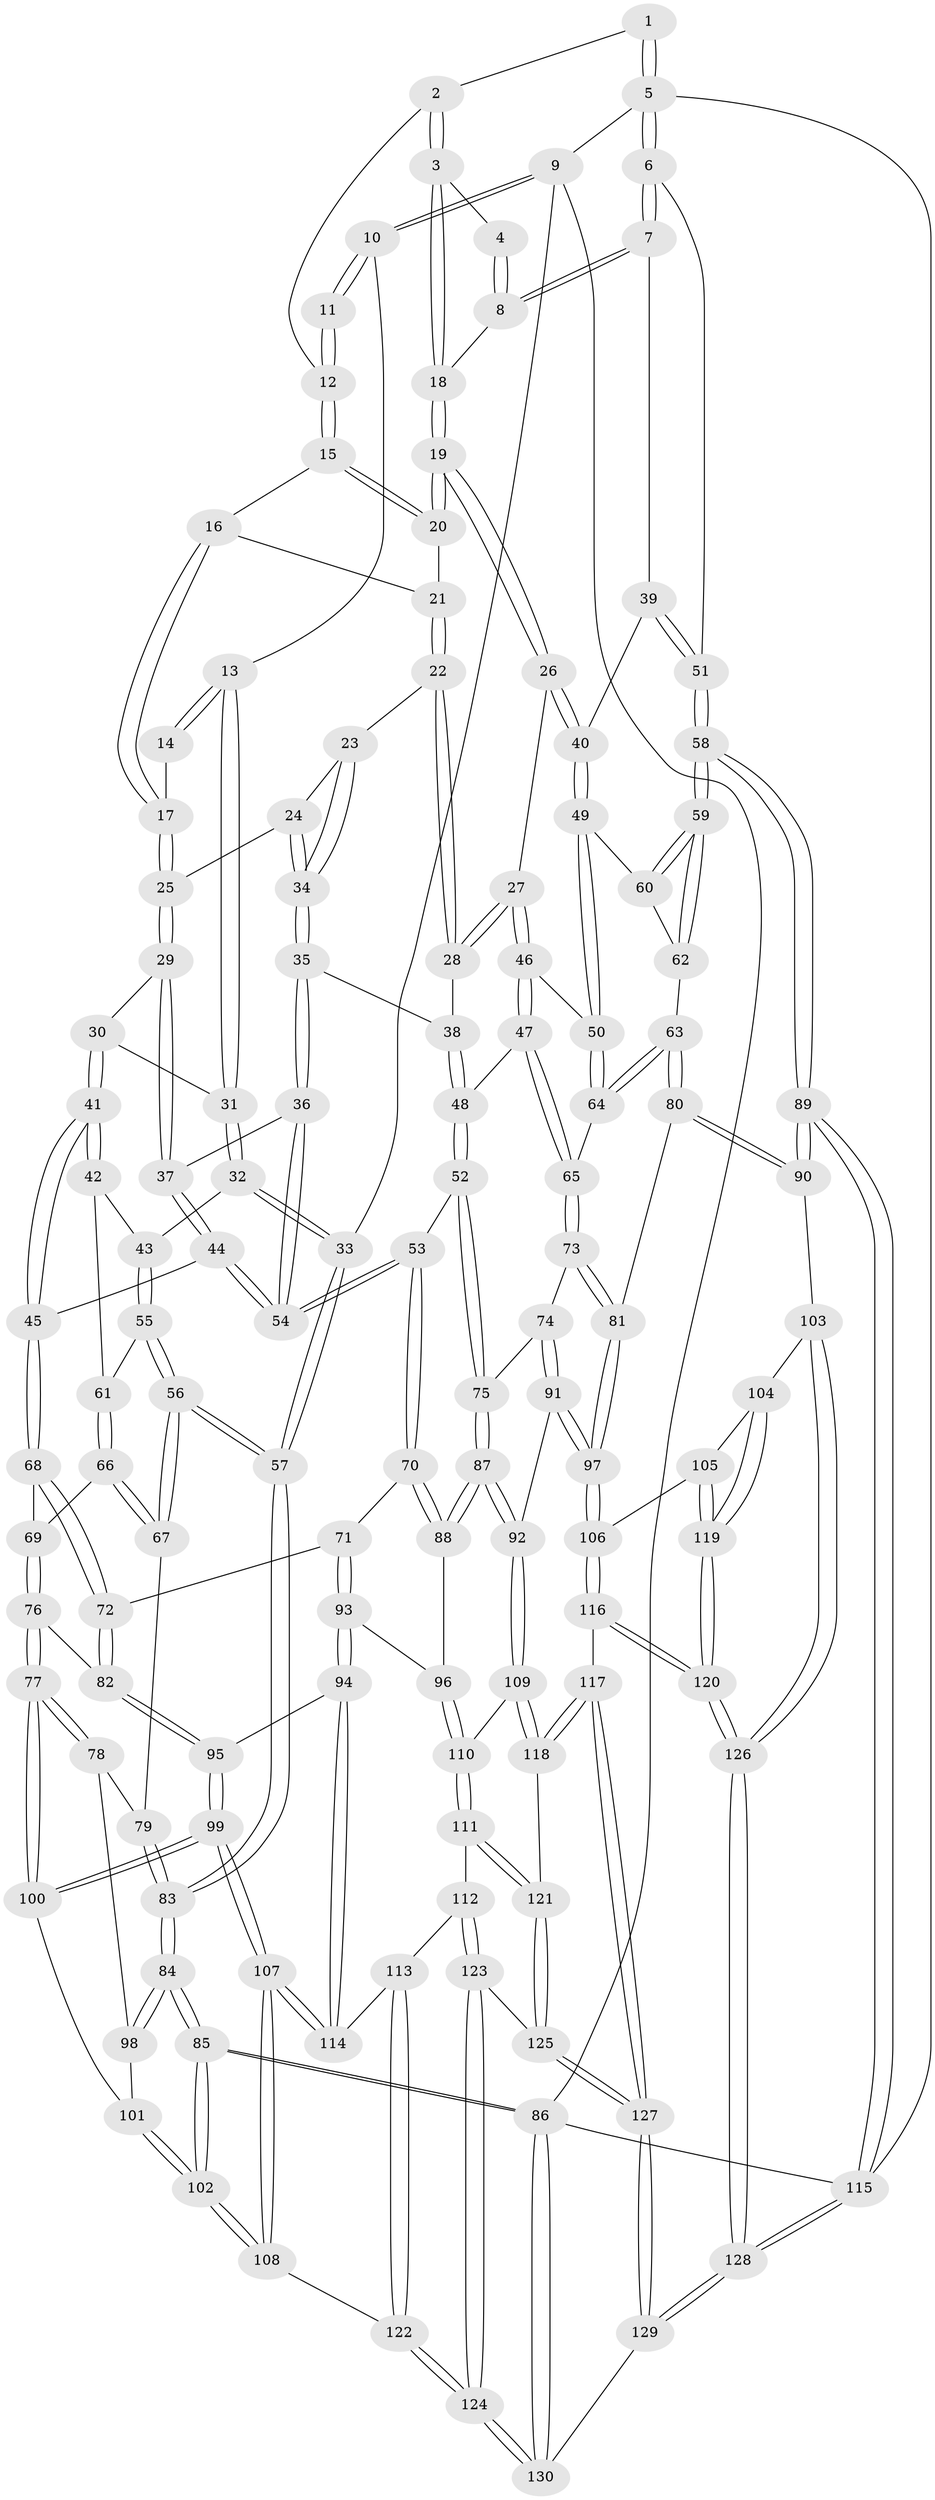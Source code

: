 // coarse degree distribution, {4: 0.4266666666666667, 5: 0.37333333333333335, 3: 0.13333333333333333, 2: 0.013333333333333334, 6: 0.05333333333333334}
// Generated by graph-tools (version 1.1) at 2025/24/03/03/25 07:24:38]
// undirected, 130 vertices, 322 edges
graph export_dot {
graph [start="1"]
  node [color=gray90,style=filled];
  1 [pos="+1+0"];
  2 [pos="+0.6587453231234686+0"];
  3 [pos="+0.8558298470794701+0.12479428722586748"];
  4 [pos="+1+0"];
  5 [pos="+1+0"];
  6 [pos="+1+0.24965099231816582"];
  7 [pos="+0.9689018434293428+0.193957468565984"];
  8 [pos="+0.9470766413448515+0.18243562709254563"];
  9 [pos="+0+0"];
  10 [pos="+0+0"];
  11 [pos="+0.38160079193937896+0"];
  12 [pos="+0.6005994574025211+0"];
  13 [pos="+0.26804126365953274+0.1523109423410877"];
  14 [pos="+0.379654035204639+0"];
  15 [pos="+0.6048386335476832+0"];
  16 [pos="+0.5148848101047411+0.11866638913614634"];
  17 [pos="+0.42071047144355006+0.1515365491236165"];
  18 [pos="+0.8531073618848832+0.15036644700319143"];
  19 [pos="+0.7775239540263164+0.18168924579027562"];
  20 [pos="+0.6888087326083574+0.11148788004925364"];
  21 [pos="+0.5835338441513981+0.16783171320288726"];
  22 [pos="+0.5764614190714944+0.1991925712287422"];
  23 [pos="+0.551836484500226+0.21265983895248522"];
  24 [pos="+0.44401929735757284+0.17690347736427472"];
  25 [pos="+0.4184259649923393+0.15536032683665538"];
  26 [pos="+0.7529845623902156+0.26013281424470813"];
  27 [pos="+0.7126015645237298+0.2893494718304451"];
  28 [pos="+0.6279558067739952+0.2871135748300776"];
  29 [pos="+0.3324443251414625+0.21606807063843758"];
  30 [pos="+0.2789738470431564+0.21029469715917218"];
  31 [pos="+0.26806075653916905+0.20440419559001732"];
  32 [pos="+0.09366467238447049+0.21791755381579778"];
  33 [pos="+0+0.02957593896893656"];
  34 [pos="+0.5090845241221911+0.26311629810204146"];
  35 [pos="+0.5025245604300482+0.32316150769552987"];
  36 [pos="+0.47989381836190614+0.339235332193275"];
  37 [pos="+0.39278655035108656+0.30180803909165055"];
  38 [pos="+0.5809245243088207+0.32072937869952656"];
  39 [pos="+0.8889940026437977+0.341512091154315"];
  40 [pos="+0.835347771260278+0.3533280515354253"];
  41 [pos="+0.25373580216177427+0.4267634177517608"];
  42 [pos="+0.1786615042147268+0.394909849282724"];
  43 [pos="+0.12399161308942047+0.33436277155277244"];
  44 [pos="+0.33632183963523876+0.4188826411166689"];
  45 [pos="+0.26770718655448805+0.447577374197153"];
  46 [pos="+0.6899350290552627+0.42298308769275694"];
  47 [pos="+0.6274540967221041+0.46611783796256623"];
  48 [pos="+0.6245487255716026+0.46630825935666426"];
  49 [pos="+0.831682018604596+0.3970199946468609"];
  50 [pos="+0.7469368937962526+0.44246613856397154"];
  51 [pos="+1+0.4906200372066307"];
  52 [pos="+0.5748395718182506+0.48956383432188527"];
  53 [pos="+0.4847517541177082+0.468355705783948"];
  54 [pos="+0.48412719509167085+0.46712100043459726"];
  55 [pos="+0.052842602932638746+0.45077069453769913"];
  56 [pos="+0+0.4796365689946206"];
  57 [pos="+0+0.4961247803995433"];
  58 [pos="+1+0.5789200375635921"];
  59 [pos="+1+0.5466911155099063"];
  60 [pos="+0.8357485592925543+0.40333692065173177"];
  61 [pos="+0.10763400217472892+0.47075284626854763"];
  62 [pos="+0.815761974718769+0.5328523005241386"];
  63 [pos="+0.8007643618681624+0.5368288348685876"];
  64 [pos="+0.7852840090250194+0.5228898101818311"];
  65 [pos="+0.6766534704486531+0.521919421758879"];
  66 [pos="+0.14604694964381817+0.5192768601300976"];
  67 [pos="+0.11936705688151202+0.5413276535812885"];
  68 [pos="+0.26409410520147036+0.48030829273628883"];
  69 [pos="+0.1521928767833294+0.5203488221406704"];
  70 [pos="+0.44560812642056186+0.5266567639988653"];
  71 [pos="+0.35820274991326617+0.5586318268137564"];
  72 [pos="+0.29133033399870123+0.5365095908909366"];
  73 [pos="+0.6935412476502948+0.5892748531843187"];
  74 [pos="+0.60730744664666+0.5792709316003961"];
  75 [pos="+0.5771053973407642+0.5194290602024056"];
  76 [pos="+0.1860411056999032+0.644258164534949"];
  77 [pos="+0.18259271477447298+0.6499733527970052"];
  78 [pos="+0.10203345286443545+0.6057568077657883"];
  79 [pos="+0.09027730632847569+0.58363040939431"];
  80 [pos="+0.759981809365887+0.6231820740470377"];
  81 [pos="+0.7311387064272494+0.6479847896835821"];
  82 [pos="+0.26527457289632417+0.5875547041015534"];
  83 [pos="+0+0.5424845501448223"];
  84 [pos="+0+0.6849515203144688"];
  85 [pos="+0+1"];
  86 [pos="+0+1"];
  87 [pos="+0.5075788095477795+0.6732379227837684"];
  88 [pos="+0.4922365705983834+0.6665341637461389"];
  89 [pos="+1+0.670732336777157"];
  90 [pos="+1+0.6831121990264983"];
  91 [pos="+0.61264713778004+0.6926816497302957"];
  92 [pos="+0.5471187467772692+0.710045181744918"];
  93 [pos="+0.3850816918436546+0.6836118562981987"];
  94 [pos="+0.3401132482078635+0.7066685364589492"];
  95 [pos="+0.32153170359183647+0.7005339787726386"];
  96 [pos="+0.3884967266141144+0.684199397399422"];
  97 [pos="+0.7110101981376221+0.7024266224122724"];
  98 [pos="+0.05243016825354285+0.6758555350193162"];
  99 [pos="+0.20763056258722248+0.7195121204193582"];
  100 [pos="+0.18081596056937624+0.6749064834140035"];
  101 [pos="+0.10441061715199537+0.6971483253323363"];
  102 [pos="+0.07098084002606722+0.8777995463848979"];
  103 [pos="+0.9137916259905421+0.7802992475553342"];
  104 [pos="+0.8482369995612613+0.7749611022342526"];
  105 [pos="+0.7316310858578132+0.7239127346050716"];
  106 [pos="+0.7186595156122053+0.7155682022320943"];
  107 [pos="+0.19675727974951462+0.8163063419652828"];
  108 [pos="+0.17744453505791588+0.865935476863585"];
  109 [pos="+0.5336597306130811+0.7648442717299964"];
  110 [pos="+0.4300105940210485+0.7853636208928227"];
  111 [pos="+0.38577387124101814+0.8395197572694556"];
  112 [pos="+0.3816842088056499+0.8405651242343207"];
  113 [pos="+0.3670495696807198+0.8346154699558604"];
  114 [pos="+0.3363631823282305+0.7660229207749163"];
  115 [pos="+1+1"];
  116 [pos="+0.6417345707675415+0.8794398419125765"];
  117 [pos="+0.6378895190561815+0.8784552655322326"];
  118 [pos="+0.5419766728476915+0.8130428382066076"];
  119 [pos="+0.7459152453404864+0.9047442656112972"];
  120 [pos="+0.7162440805639555+0.9710045921129894"];
  121 [pos="+0.48782241343713323+0.875969107849169"];
  122 [pos="+0.21752681698446388+0.8956920195894142"];
  123 [pos="+0.38199404640222584+0.8788755312408649"];
  124 [pos="+0.3548667480924263+1"];
  125 [pos="+0.4899189131455151+0.9475176537016948"];
  126 [pos="+0.7897445181381998+1"];
  127 [pos="+0.4921882469637749+0.9704173266569106"];
  128 [pos="+0.7959607703381272+1"];
  129 [pos="+0.43391943626235047+1"];
  130 [pos="+0.3759780465599558+1"];
  1 -- 2;
  1 -- 5;
  1 -- 5;
  2 -- 3;
  2 -- 3;
  2 -- 12;
  3 -- 4;
  3 -- 18;
  3 -- 18;
  4 -- 8;
  4 -- 8;
  5 -- 6;
  5 -- 6;
  5 -- 9;
  5 -- 115;
  6 -- 7;
  6 -- 7;
  6 -- 51;
  7 -- 8;
  7 -- 8;
  7 -- 39;
  8 -- 18;
  9 -- 10;
  9 -- 10;
  9 -- 33;
  9 -- 86;
  10 -- 11;
  10 -- 11;
  10 -- 13;
  11 -- 12;
  11 -- 12;
  12 -- 15;
  12 -- 15;
  13 -- 14;
  13 -- 14;
  13 -- 31;
  13 -- 31;
  14 -- 17;
  15 -- 16;
  15 -- 20;
  15 -- 20;
  16 -- 17;
  16 -- 17;
  16 -- 21;
  17 -- 25;
  17 -- 25;
  18 -- 19;
  18 -- 19;
  19 -- 20;
  19 -- 20;
  19 -- 26;
  19 -- 26;
  20 -- 21;
  21 -- 22;
  21 -- 22;
  22 -- 23;
  22 -- 28;
  22 -- 28;
  23 -- 24;
  23 -- 34;
  23 -- 34;
  24 -- 25;
  24 -- 34;
  24 -- 34;
  25 -- 29;
  25 -- 29;
  26 -- 27;
  26 -- 40;
  26 -- 40;
  27 -- 28;
  27 -- 28;
  27 -- 46;
  27 -- 46;
  28 -- 38;
  29 -- 30;
  29 -- 37;
  29 -- 37;
  30 -- 31;
  30 -- 41;
  30 -- 41;
  31 -- 32;
  31 -- 32;
  32 -- 33;
  32 -- 33;
  32 -- 43;
  33 -- 57;
  33 -- 57;
  34 -- 35;
  34 -- 35;
  35 -- 36;
  35 -- 36;
  35 -- 38;
  36 -- 37;
  36 -- 54;
  36 -- 54;
  37 -- 44;
  37 -- 44;
  38 -- 48;
  38 -- 48;
  39 -- 40;
  39 -- 51;
  39 -- 51;
  40 -- 49;
  40 -- 49;
  41 -- 42;
  41 -- 42;
  41 -- 45;
  41 -- 45;
  42 -- 43;
  42 -- 61;
  43 -- 55;
  43 -- 55;
  44 -- 45;
  44 -- 54;
  44 -- 54;
  45 -- 68;
  45 -- 68;
  46 -- 47;
  46 -- 47;
  46 -- 50;
  47 -- 48;
  47 -- 65;
  47 -- 65;
  48 -- 52;
  48 -- 52;
  49 -- 50;
  49 -- 50;
  49 -- 60;
  50 -- 64;
  50 -- 64;
  51 -- 58;
  51 -- 58;
  52 -- 53;
  52 -- 75;
  52 -- 75;
  53 -- 54;
  53 -- 54;
  53 -- 70;
  53 -- 70;
  55 -- 56;
  55 -- 56;
  55 -- 61;
  56 -- 57;
  56 -- 57;
  56 -- 67;
  56 -- 67;
  57 -- 83;
  57 -- 83;
  58 -- 59;
  58 -- 59;
  58 -- 89;
  58 -- 89;
  59 -- 60;
  59 -- 60;
  59 -- 62;
  59 -- 62;
  60 -- 62;
  61 -- 66;
  61 -- 66;
  62 -- 63;
  63 -- 64;
  63 -- 64;
  63 -- 80;
  63 -- 80;
  64 -- 65;
  65 -- 73;
  65 -- 73;
  66 -- 67;
  66 -- 67;
  66 -- 69;
  67 -- 79;
  68 -- 69;
  68 -- 72;
  68 -- 72;
  69 -- 76;
  69 -- 76;
  70 -- 71;
  70 -- 88;
  70 -- 88;
  71 -- 72;
  71 -- 93;
  71 -- 93;
  72 -- 82;
  72 -- 82;
  73 -- 74;
  73 -- 81;
  73 -- 81;
  74 -- 75;
  74 -- 91;
  74 -- 91;
  75 -- 87;
  75 -- 87;
  76 -- 77;
  76 -- 77;
  76 -- 82;
  77 -- 78;
  77 -- 78;
  77 -- 100;
  77 -- 100;
  78 -- 79;
  78 -- 98;
  79 -- 83;
  79 -- 83;
  80 -- 81;
  80 -- 90;
  80 -- 90;
  81 -- 97;
  81 -- 97;
  82 -- 95;
  82 -- 95;
  83 -- 84;
  83 -- 84;
  84 -- 85;
  84 -- 85;
  84 -- 98;
  84 -- 98;
  85 -- 86;
  85 -- 86;
  85 -- 102;
  85 -- 102;
  86 -- 130;
  86 -- 130;
  86 -- 115;
  87 -- 88;
  87 -- 88;
  87 -- 92;
  87 -- 92;
  88 -- 96;
  89 -- 90;
  89 -- 90;
  89 -- 115;
  89 -- 115;
  90 -- 103;
  91 -- 92;
  91 -- 97;
  91 -- 97;
  92 -- 109;
  92 -- 109;
  93 -- 94;
  93 -- 94;
  93 -- 96;
  94 -- 95;
  94 -- 114;
  94 -- 114;
  95 -- 99;
  95 -- 99;
  96 -- 110;
  96 -- 110;
  97 -- 106;
  97 -- 106;
  98 -- 101;
  99 -- 100;
  99 -- 100;
  99 -- 107;
  99 -- 107;
  100 -- 101;
  101 -- 102;
  101 -- 102;
  102 -- 108;
  102 -- 108;
  103 -- 104;
  103 -- 126;
  103 -- 126;
  104 -- 105;
  104 -- 119;
  104 -- 119;
  105 -- 106;
  105 -- 119;
  105 -- 119;
  106 -- 116;
  106 -- 116;
  107 -- 108;
  107 -- 108;
  107 -- 114;
  107 -- 114;
  108 -- 122;
  109 -- 110;
  109 -- 118;
  109 -- 118;
  110 -- 111;
  110 -- 111;
  111 -- 112;
  111 -- 121;
  111 -- 121;
  112 -- 113;
  112 -- 123;
  112 -- 123;
  113 -- 114;
  113 -- 122;
  113 -- 122;
  115 -- 128;
  115 -- 128;
  116 -- 117;
  116 -- 120;
  116 -- 120;
  117 -- 118;
  117 -- 118;
  117 -- 127;
  117 -- 127;
  118 -- 121;
  119 -- 120;
  119 -- 120;
  120 -- 126;
  120 -- 126;
  121 -- 125;
  121 -- 125;
  122 -- 124;
  122 -- 124;
  123 -- 124;
  123 -- 124;
  123 -- 125;
  124 -- 130;
  124 -- 130;
  125 -- 127;
  125 -- 127;
  126 -- 128;
  126 -- 128;
  127 -- 129;
  127 -- 129;
  128 -- 129;
  128 -- 129;
  129 -- 130;
}

